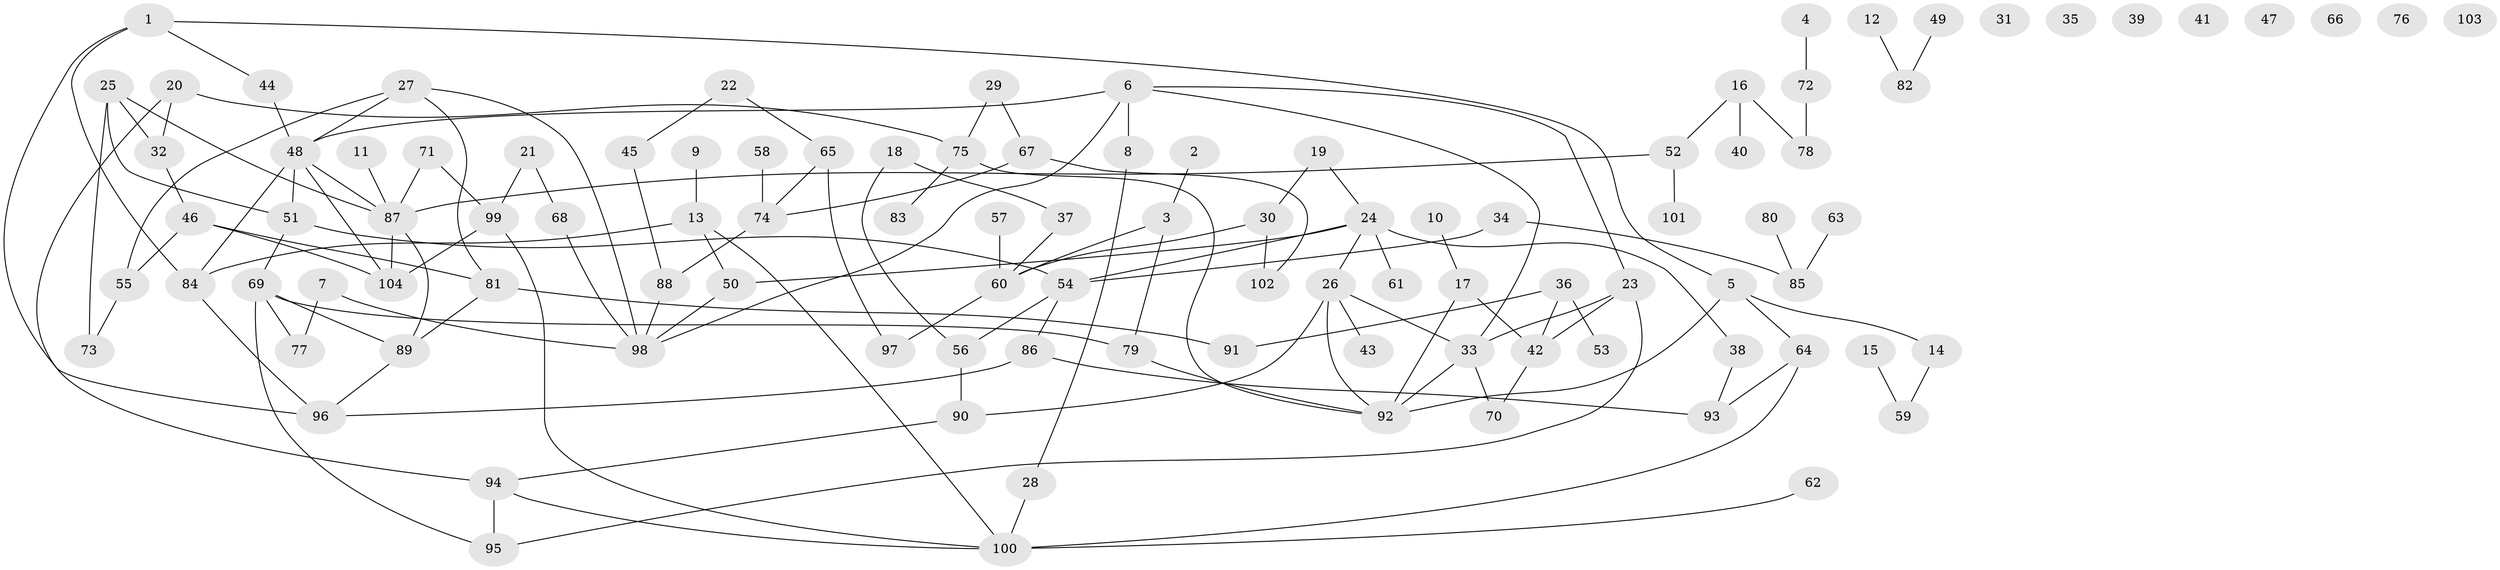 // Generated by graph-tools (version 1.1) at 2025/25/03/09/25 03:25:16]
// undirected, 104 vertices, 137 edges
graph export_dot {
graph [start="1"]
  node [color=gray90,style=filled];
  1;
  2;
  3;
  4;
  5;
  6;
  7;
  8;
  9;
  10;
  11;
  12;
  13;
  14;
  15;
  16;
  17;
  18;
  19;
  20;
  21;
  22;
  23;
  24;
  25;
  26;
  27;
  28;
  29;
  30;
  31;
  32;
  33;
  34;
  35;
  36;
  37;
  38;
  39;
  40;
  41;
  42;
  43;
  44;
  45;
  46;
  47;
  48;
  49;
  50;
  51;
  52;
  53;
  54;
  55;
  56;
  57;
  58;
  59;
  60;
  61;
  62;
  63;
  64;
  65;
  66;
  67;
  68;
  69;
  70;
  71;
  72;
  73;
  74;
  75;
  76;
  77;
  78;
  79;
  80;
  81;
  82;
  83;
  84;
  85;
  86;
  87;
  88;
  89;
  90;
  91;
  92;
  93;
  94;
  95;
  96;
  97;
  98;
  99;
  100;
  101;
  102;
  103;
  104;
  1 -- 5;
  1 -- 44;
  1 -- 84;
  1 -- 96;
  2 -- 3;
  3 -- 60;
  3 -- 79;
  4 -- 72;
  5 -- 14;
  5 -- 64;
  5 -- 92;
  6 -- 8;
  6 -- 23;
  6 -- 33;
  6 -- 48;
  6 -- 98;
  7 -- 77;
  7 -- 98;
  8 -- 28;
  9 -- 13;
  10 -- 17;
  11 -- 87;
  12 -- 82;
  13 -- 50;
  13 -- 84;
  13 -- 100;
  14 -- 59;
  15 -- 59;
  16 -- 40;
  16 -- 52;
  16 -- 78;
  17 -- 42;
  17 -- 92;
  18 -- 37;
  18 -- 56;
  19 -- 24;
  19 -- 30;
  20 -- 32;
  20 -- 75;
  20 -- 94;
  21 -- 68;
  21 -- 99;
  22 -- 45;
  22 -- 65;
  23 -- 33;
  23 -- 42;
  23 -- 95;
  24 -- 26;
  24 -- 38;
  24 -- 50;
  24 -- 54;
  24 -- 61;
  25 -- 32;
  25 -- 51;
  25 -- 73;
  25 -- 87;
  26 -- 33;
  26 -- 43;
  26 -- 90;
  26 -- 92;
  27 -- 48;
  27 -- 55;
  27 -- 81;
  27 -- 98;
  28 -- 100;
  29 -- 67;
  29 -- 75;
  30 -- 60;
  30 -- 102;
  32 -- 46;
  33 -- 70;
  33 -- 92;
  34 -- 54;
  34 -- 85;
  36 -- 42;
  36 -- 53;
  36 -- 91;
  37 -- 60;
  38 -- 93;
  42 -- 70;
  44 -- 48;
  45 -- 88;
  46 -- 55;
  46 -- 81;
  46 -- 104;
  48 -- 51;
  48 -- 84;
  48 -- 87;
  48 -- 104;
  49 -- 82;
  50 -- 98;
  51 -- 54;
  51 -- 69;
  52 -- 87;
  52 -- 101;
  54 -- 56;
  54 -- 86;
  55 -- 73;
  56 -- 90;
  57 -- 60;
  58 -- 74;
  60 -- 97;
  62 -- 100;
  63 -- 85;
  64 -- 93;
  64 -- 100;
  65 -- 74;
  65 -- 97;
  67 -- 74;
  67 -- 102;
  68 -- 98;
  69 -- 77;
  69 -- 79;
  69 -- 89;
  69 -- 95;
  71 -- 87;
  71 -- 99;
  72 -- 78;
  74 -- 88;
  75 -- 83;
  75 -- 92;
  79 -- 92;
  80 -- 85;
  81 -- 89;
  81 -- 91;
  84 -- 96;
  86 -- 93;
  86 -- 96;
  87 -- 89;
  87 -- 104;
  88 -- 98;
  89 -- 96;
  90 -- 94;
  94 -- 95;
  94 -- 100;
  99 -- 100;
  99 -- 104;
}

